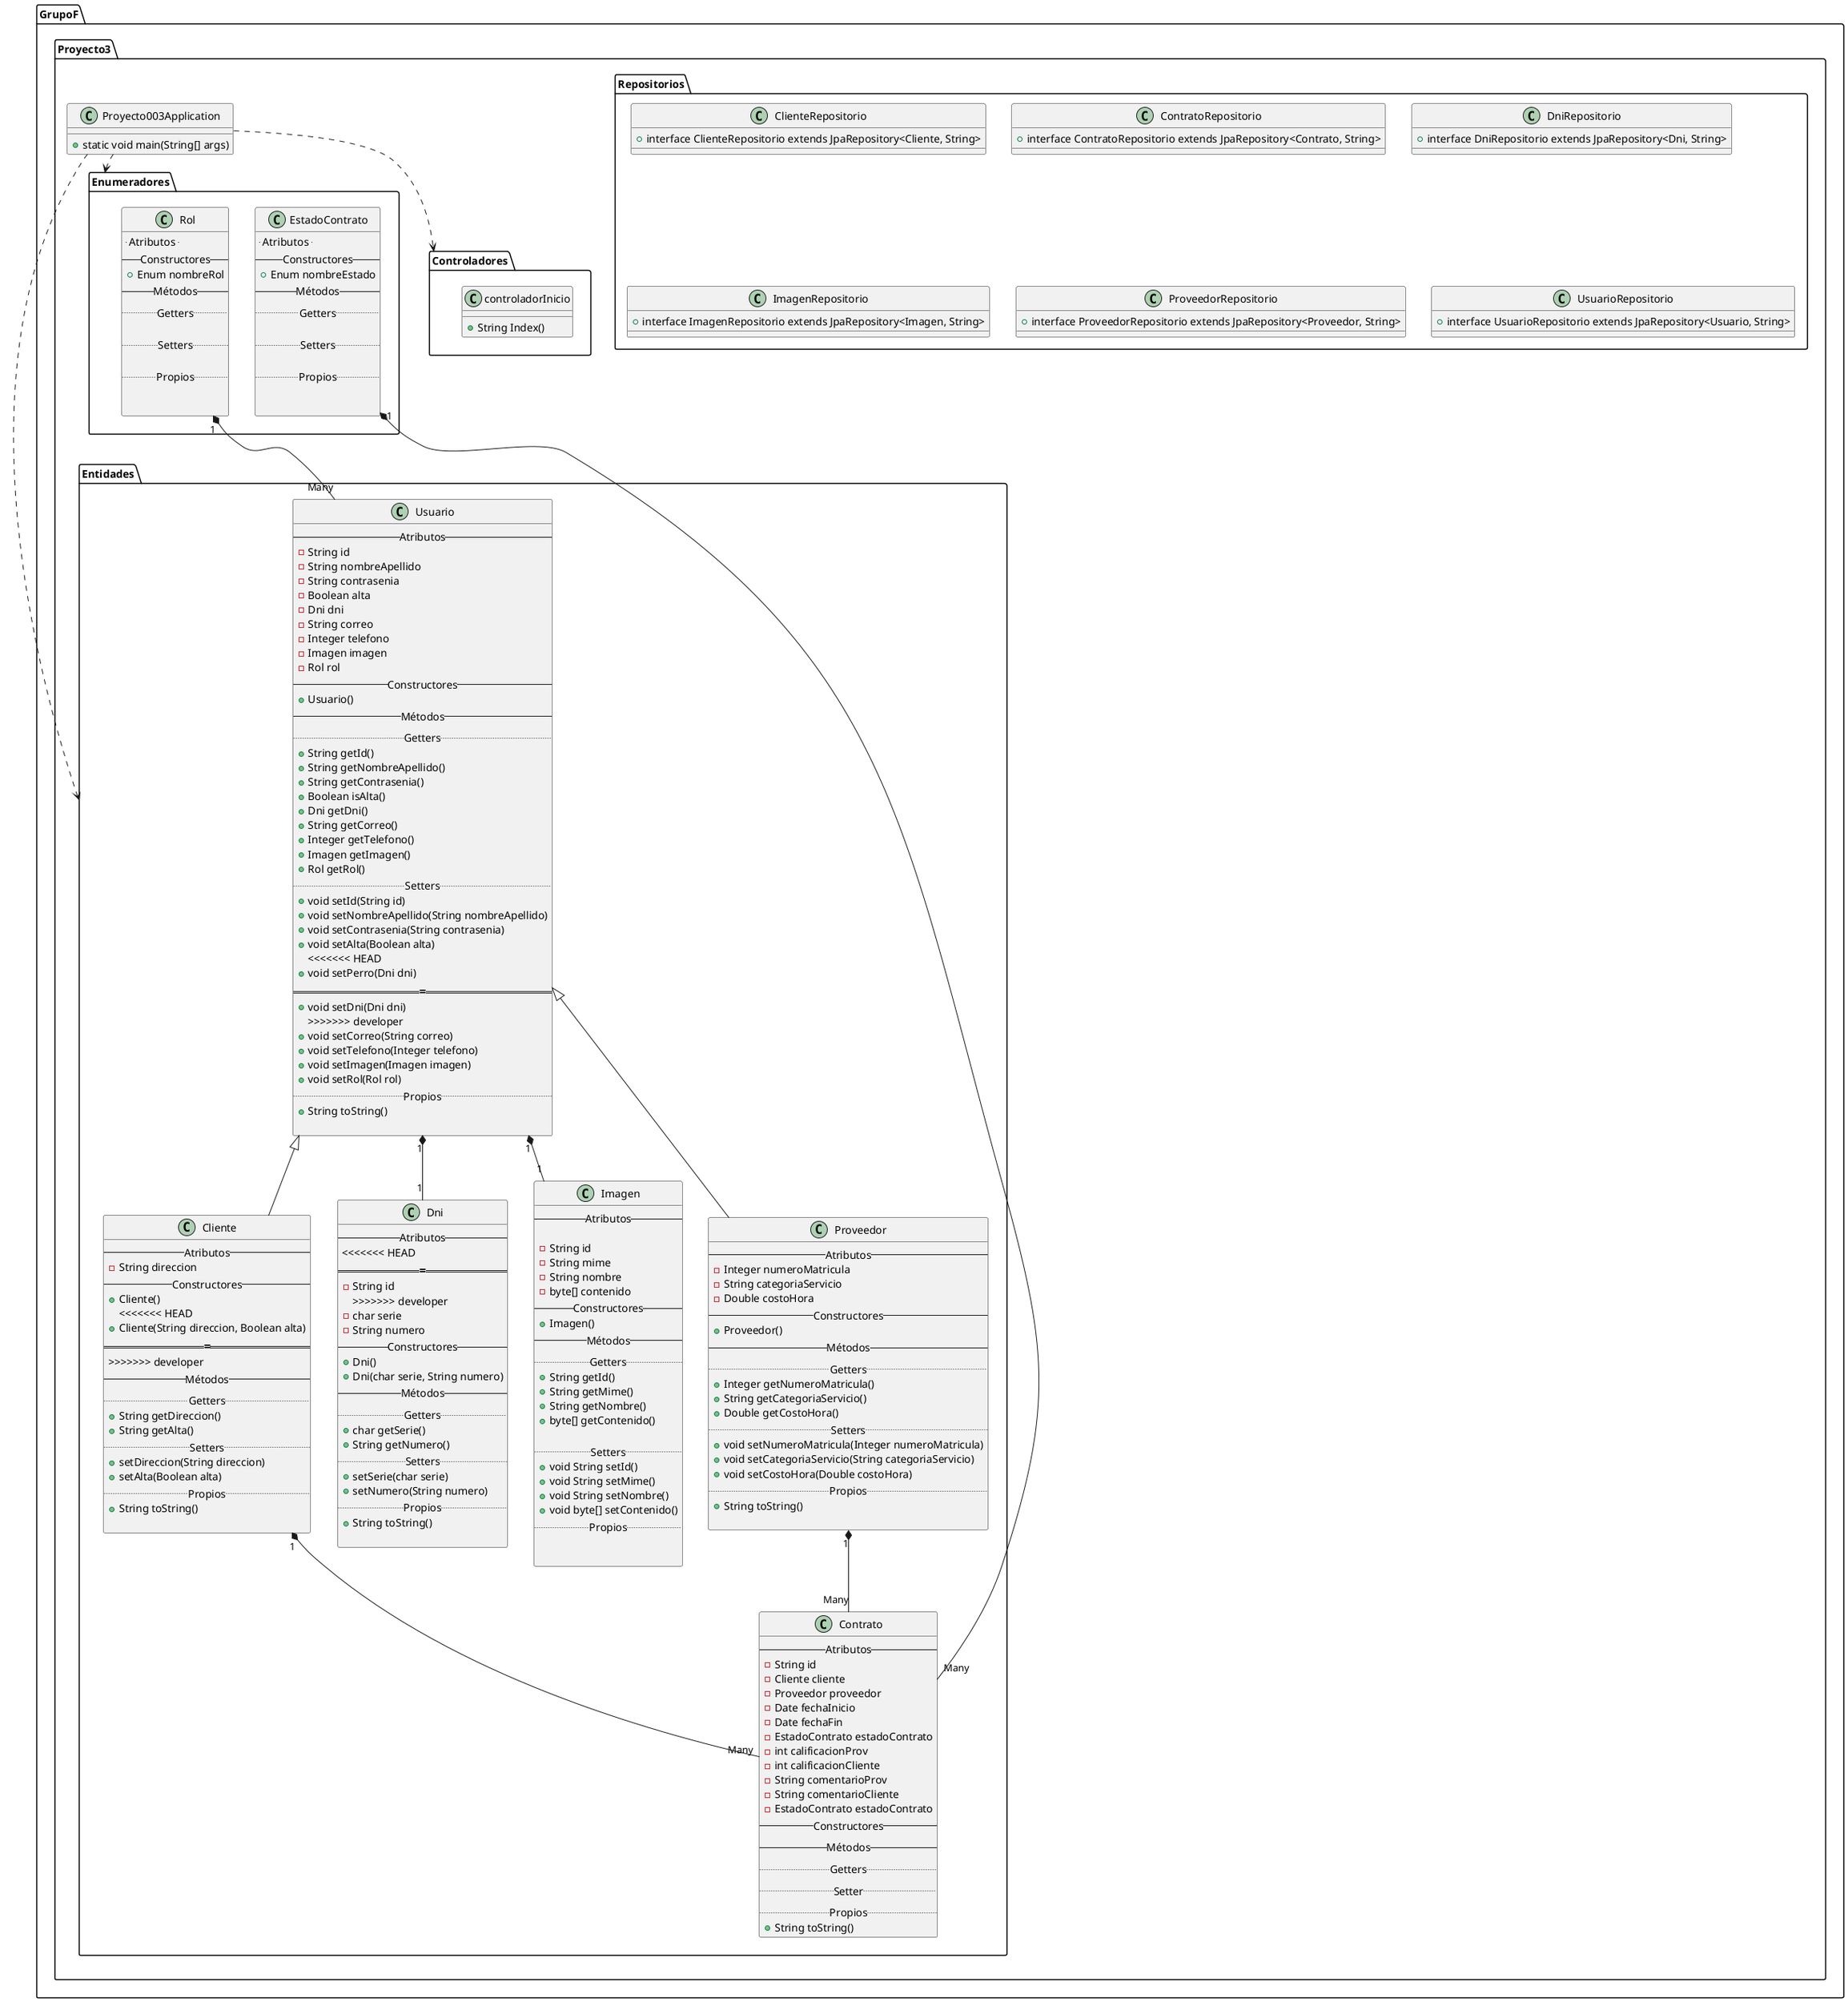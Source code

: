 @startuml
 
class GrupoF.Proyecto3.Entidades.Cliente extends GrupoF.Proyecto3.Entidades.Usuario{
    -- Atributos --
    -String direccion
    -- Constructores --
    + Cliente()
<<<<<<< HEAD
    + Cliente(String direccion, Boolean alta)
=======
>>>>>>> developer
    -- Métodos --
    .. Getters ..
    + String getDireccion()
    + String getAlta()
    .. Setters ..
    + setDireccion(String direccion)
    + setAlta(Boolean alta)
    .. Propios ..
    +String toString()
    
}


class GrupoF.Proyecto3.Entidades.Dni{
    -- Atributos --
<<<<<<< HEAD
=======
    -String id
>>>>>>> developer
    -char serie
    - String numero
    -- Constructores --
    + Dni()
    + Dni(char serie, String numero)
    -- Métodos --
    .. Getters ..
    + char getSerie()
    + String getNumero()
    .. Setters ..
    + setSerie(char serie)
    + setNumero(String numero)
    .. Propios ..
    +String toString()
    
}

class GrupoF.Proyecto3.Entidades.Imagen{
    -- Atributos --
    
    -String id
    -String mime
    -String nombre
    -byte[] contenido   
    -- Constructores --
    + Imagen()    
    -- Métodos --
    .. Getters ..
    + String getId()
    + String getMime()
    + String getNombre()
    + byte[] getContenido()
    
    .. Setters ..
    + void String setId()
    + void String setMime()
    + void String setNombre()
    + void byte[] setContenido()
    .. Propios ..
    
    
}
class GrupoF.Proyecto3.Enumeradores.Rol{
    -- Atributos --     
    -- Constructores --
    + Enum nombreRol    
    -- Métodos --
    .. Getters ..
    
    .. Setters ..
    
    .. Propios ..
    
    
}

class GrupoF.Proyecto3.Enumeradores.EstadoContrato{
    -- Atributos --     
    -- Constructores --
    + Enum nombreEstado    
    -- Métodos --
    .. Getters ..
    
    .. Setters ..
    
    .. Propios ..
    
    
}

class GrupoF.Proyecto3.Entidades.Contrato {
    -- Atributos --
    - String id
    - Cliente cliente
    - Proveedor proveedor
    - Date fechaInicio
    - Date fechaFin
    - EstadoContrato estadoContrato
    - int calificacionProv
    - int calificacionCliente
    - String comentarioProv
    - String comentarioCliente
    - EstadoContrato estadoContrato
    -- Constructores --
    -- Métodos --
    .. Getters ..
    .. Setter ..
    .. Propios ..
    + String toString()
}

class GrupoF.Proyecto3.Entidades.Proveedor extends GrupoF.Proyecto3.Entidades.Usuario{
    -- Atributos --
    -Integer numeroMatricula
    -String categoriaServicio
    -Double costoHora
    -- Constructores --
    + Proveedor()    
    -- Métodos --
    .. Getters ..
    + Integer getNumeroMatricula()
    + String getCategoriaServicio()
    + Double getCostoHora()
    .. Setters ..
    + void setNumeroMatricula(Integer numeroMatricula)
    + void setCategoriaServicio(String categoriaServicio)
    + void setCostoHora(Double costoHora)
    .. Propios ..
    + String toString()
    
}

GrupoF.Proyecto3.Entidades.Usuario "1" *-- "1" GrupoF.Proyecto3.Entidades.Dni
GrupoF.Proyecto3.Enumeradores.Rol "1" *-- "Many" GrupoF.Proyecto3.Entidades.Usuario
GrupoF.Proyecto3.Enumeradores.EstadoContrato "1" *-- "Many" GrupoF.Proyecto3.Entidades.Contrato
GrupoF.Proyecto3.Entidades.Usuario "1" *-- "1" GrupoF.Proyecto3.Entidades.Imagen
GrupoF.Proyecto3.Entidades.Cliente "1" *-- "Many" GrupoF.Proyecto3.Entidades.Contrato
GrupoF.Proyecto3.Entidades.Proveedor "1" *-- "Many" GrupoF.Proyecto3.Entidades.Contrato

class GrupoF.Proyecto3.Entidades.Usuario{
    -- Atributos --
    -String id
    -String nombreApellido
    -String contrasenia
    -Boolean alta
    -Dni dni
    -String correo
    -Integer telefono
    -Imagen imagen
    -Rol rol
    -- Constructores --
    +Usuario()        
    -- Métodos --
    .. Getters ..
    +String getId()
    +String getNombreApellido()
    +String getContrasenia()
    +Boolean isAlta()
    +Dni getDni()
    +String getCorreo()
    +Integer getTelefono()
    +Imagen getImagen()
    +Rol getRol()
    .. Setters ..
    +void setId(String id)
    +void setNombreApellido(String nombreApellido)
    +void setContrasenia(String contrasenia)
    +void setAlta(Boolean alta)
<<<<<<< HEAD
    +void setPerro(Dni dni)
=======
    +void setDni(Dni dni)
>>>>>>> developer
    +void setCorreo(String correo)
    +void setTelefono(Integer telefono)
    +void setImagen(Imagen imagen)
    +void setRol(Rol rol)
    .. Propios ..
    +String toString()

}
class GrupoF.Proyecto3.Proyecto003Application{
    +static void main(String[] args)
}
class GrupoF.Proyecto3.Controladores.controladorInicio{
    +String Index()
}
class GrupoF.Proyecto3.Repositorios.ClienteRepositorio{
    +interface ClienteRepositorio extends JpaRepository<Cliente, String>
}
class GrupoF.Proyecto3.Repositorios.ContratoRepositorio{
    +interface ContratoRepositorio extends JpaRepository<Contrato, String>
}
class GrupoF.Proyecto3.Repositorios.DniRepositorio{
    +interface DniRepositorio extends JpaRepository<Dni, String>
}
class GrupoF.Proyecto3.Repositorios.ImagenRepositorio{
    +interface ImagenRepositorio extends JpaRepository<Imagen, String>
}
class GrupoF.Proyecto3.Repositorios.ProveedorRepositorio{
    +interface ProveedorRepositorio extends JpaRepository<Proveedor, String>
}
class GrupoF.Proyecto3.Repositorios.UsuarioRepositorio{
    +interface UsuarioRepositorio extends JpaRepository<Usuario, String>
}


GrupoF.Proyecto3.Proyecto003Application ..> GrupoF.Proyecto3.Entidades
GrupoF.Proyecto3.Proyecto003Application ..> GrupoF.Proyecto3.Controladores
GrupoF.Proyecto3.Proyecto003Application ..> GrupoF.Proyecto3.Enumeradores
@enduml 
